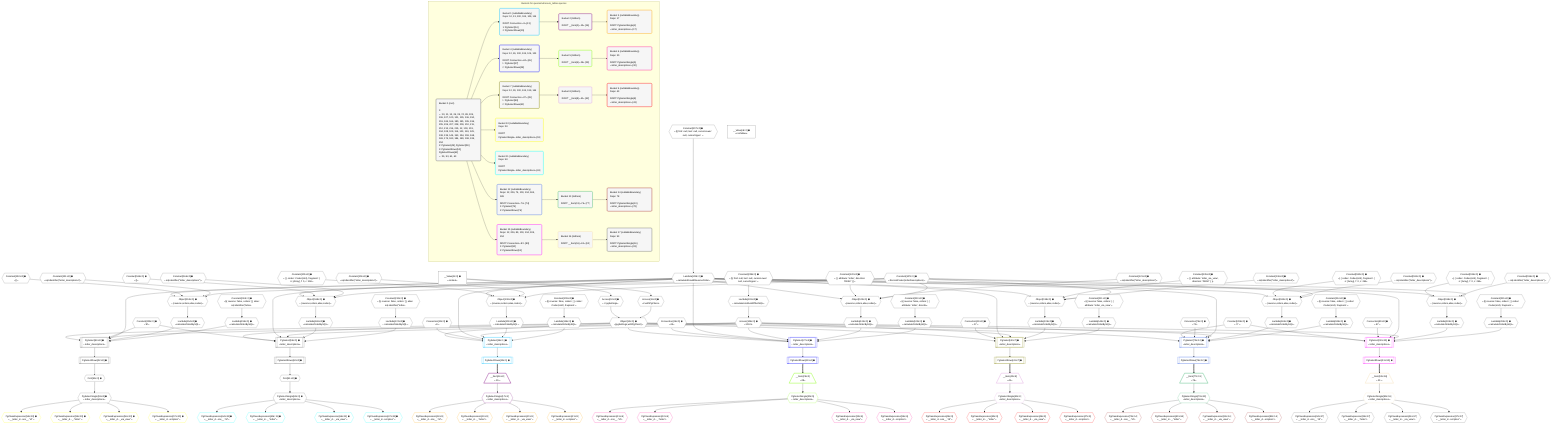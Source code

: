 %%{init: {'themeVariables': { 'fontSize': '12px'}}}%%
graph TD
    classDef path fill:#eee,stroke:#000,color:#000
    classDef plan fill:#fff,stroke-width:1px,color:#000
    classDef itemplan fill:#fff,stroke-width:2px,color:#000
    classDef unbatchedplan fill:#dff,stroke-width:1px,color:#000
    classDef sideeffectplan fill:#fcc,stroke-width:2px,color:#000
    classDef bucket fill:#f6f6f6,color:#000,stroke-width:2px,text-align:left


    %% plan dependencies
    PgSelect49[["PgSelect[49∈0] ➊<br />ᐸletter_descriptionsᐳ"]]:::plan
    Object12{{"Object[12∈0] ➊<br />ᐸ{pgSettings,withPgClient}ᐳ"}}:::plan
    Constant205{{"Constant[205∈0] ➊<br />ᐸ'B'ᐳ"}}:::plan
    Lambda100{{"Lambda[100∈0] ➊<br />ᐸcalculateShouldReverseOrderᐳ"}}:::plan
    Access104{{"Access[104∈0] ➊<br />ᐸ103.0ᐳ"}}:::plan
    Lambda154{{"Lambda[154∈0] ➊<br />ᐸcalculateOrderBySQLᐳ"}}:::plan
    Lambda159{{"Lambda[159∈0] ➊<br />ᐸcalculateOrderBySQLᐳ"}}:::plan
    Object12 & Constant205 & Lambda100 & Access104 & Lambda154 & Lambda159 --> PgSelect49
    PgSelect59[["PgSelect[59∈0] ➊<br />ᐸletter_descriptionsᐳ"]]:::plan
    Lambda169{{"Lambda[169∈0] ➊<br />ᐸcalculateOrderBySQLᐳ"}}:::plan
    Lambda174{{"Lambda[174∈0] ➊<br />ᐸcalculateOrderBySQLᐳ"}}:::plan
    Object12 & Constant205 & Lambda100 & Access104 & Lambda169 & Lambda174 --> PgSelect59
    Object108{{"Object[108∈0] ➊<br />ᐸ{reverse,orders,alias,codec}ᐳ"}}:::plan
    Constant105{{"Constant[105∈0] ➊<br />ᐸ[ { codec: Codec(int4), fragment: { n: [Array], f: 0, c: 266ᐳ"}}:::plan
    Constant106{{"Constant[106∈0] ➊<br />ᐸsql.identifier(”letter_descriptions”)ᐳ"}}:::plan
    Constant107{{"Constant[107∈0] ➊<br />ᐸRecordCodec(letterDescriptions)ᐳ"}}:::plan
    Lambda100 & Constant105 & Constant106 & Constant107 --> Object108
    Object123{{"Object[123∈0] ➊<br />ᐸ{reverse,orders,alias,codec}ᐳ"}}:::plan
    Constant120{{"Constant[120∈0] ➊<br />ᐸ[ { attribute: 'letter', direction: 'DESC' } ]ᐳ"}}:::plan
    Constant121{{"Constant[121∈0] ➊<br />ᐸsql.identifier(”letter_descriptions”)ᐳ"}}:::plan
    Lambda100 & Constant120 & Constant121 & Constant107 --> Object123
    Object138{{"Object[138∈0] ➊<br />ᐸ{reverse,orders,alias,codec}ᐳ"}}:::plan
    Constant135{{"Constant[135∈0] ➊<br />ᐸ[ { attribute: 'letter_via_view', direction: 'DESC' } ]ᐳ"}}:::plan
    Constant136{{"Constant[136∈0] ➊<br />ᐸsql.identifier(”letter_descriptions”)ᐳ"}}:::plan
    Lambda100 & Constant135 & Constant136 & Constant107 --> Object138
    Object153{{"Object[153∈0] ➊<br />ᐸ{reverse,orders,alias,codec}ᐳ"}}:::plan
    Constant150{{"Constant[150∈0] ➊<br />ᐸ[]ᐳ"}}:::plan
    Constant151{{"Constant[151∈0] ➊<br />ᐸsql.identifier(”letter_descriptions”)ᐳ"}}:::plan
    Lambda100 & Constant150 & Constant151 & Constant107 --> Object153
    Object168{{"Object[168∈0] ➊<br />ᐸ{reverse,orders,alias,codec}ᐳ"}}:::plan
    Constant165{{"Constant[165∈0] ➊<br />ᐸ[]ᐳ"}}:::plan
    Constant166{{"Constant[166∈0] ➊<br />ᐸsql.identifier(”letter_descriptions”)ᐳ"}}:::plan
    Lambda100 & Constant165 & Constant166 & Constant107 --> Object168
    Object183{{"Object[183∈0] ➊<br />ᐸ{reverse,orders,alias,codec}ᐳ"}}:::plan
    Constant180{{"Constant[180∈0] ➊<br />ᐸ[ { codec: Codec(int4), fragment: { n: [Array], f: 0, c: 266ᐳ"}}:::plan
    Constant181{{"Constant[181∈0] ➊<br />ᐸsql.identifier(”letter_descriptions”)ᐳ"}}:::plan
    Lambda100 & Constant180 & Constant181 & Constant107 --> Object183
    Object198{{"Object[198∈0] ➊<br />ᐸ{reverse,orders,alias,codec}ᐳ"}}:::plan
    Constant195{{"Constant[195∈0] ➊<br />ᐸ[ { codec: Codec(int4), fragment: { n: [Array], f: 0, c: 266ᐳ"}}:::plan
    Constant196{{"Constant[196∈0] ➊<br />ᐸsql.identifier(”letter_descriptions”)ᐳ"}}:::plan
    Lambda100 & Constant195 & Constant196 & Constant107 --> Object198
    Access10{{"Access[10∈0] ➊<br />ᐸ2.pgSettingsᐳ"}}:::plan
    Access11{{"Access[11∈0] ➊<br />ᐸ2.withPgClientᐳ"}}:::plan
    Access10 & Access11 --> Object12
    __Value2["__Value[2∈0] ➊<br />ᐸcontextᐳ"]:::plan
    __Value2 --> Access10
    __Value2 --> Access11
    First51{{"First[51∈0] ➊"}}:::plan
    PgSelectRows52[["PgSelectRows[52∈0] ➊"]]:::plan
    PgSelectRows52 --> First51
    PgSelect49 --> PgSelectRows52
    PgSelectSingle53{{"PgSelectSingle[53∈0] ➊<br />ᐸletter_descriptionsᐳ"}}:::plan
    First51 --> PgSelectSingle53
    First61{{"First[61∈0] ➊"}}:::plan
    PgSelectRows62[["PgSelectRows[62∈0] ➊"]]:::plan
    PgSelectRows62 --> First61
    PgSelect59 --> PgSelectRows62
    PgSelectSingle63{{"PgSelectSingle[63∈0] ➊<br />ᐸletter_descriptionsᐳ"}}:::plan
    First61 --> PgSelectSingle63
    Constant207{{"Constant[207∈0] ➊<br />ᐸ§{ first: null, last: null, cursorLower: null, cursorUpper: ᐳ"}}:::plan
    Constant207 --> Lambda100
    Lambda103{{"Lambda[103∈0] ➊<br />ᐸcalculateLimitAndOffsetSQLᐳ"}}:::plan
    Constant208{{"Constant[208∈0] ➊<br />ᐸ§{ first: null, last: null, cursorLower: null, cursorUpper: ᐳ"}}:::plan
    Constant208 --> Lambda103
    Lambda103 --> Access104
    Lambda109{{"Lambda[109∈0] ➊<br />ᐸcalculateOrderBySQLᐳ"}}:::plan
    Object108 --> Lambda109
    Lambda114{{"Lambda[114∈0] ➊<br />ᐸcalculateOrderBySQLᐳ"}}:::plan
    Constant209{{"Constant[209∈0] ➊<br />ᐸ§{ reverse: false, orders: [ { codec: Codec(int4), fragment:ᐳ"}}:::plan
    Constant209 --> Lambda114
    Lambda124{{"Lambda[124∈0] ➊<br />ᐸcalculateOrderBySQLᐳ"}}:::plan
    Object123 --> Lambda124
    Lambda129{{"Lambda[129∈0] ➊<br />ᐸcalculateOrderBySQLᐳ"}}:::plan
    Constant210{{"Constant[210∈0] ➊<br />ᐸ§{ reverse: false, orders: [ { attribute: 'letter', directioᐳ"}}:::plan
    Constant210 --> Lambda129
    Lambda139{{"Lambda[139∈0] ➊<br />ᐸcalculateOrderBySQLᐳ"}}:::plan
    Object138 --> Lambda139
    Lambda144{{"Lambda[144∈0] ➊<br />ᐸcalculateOrderBySQLᐳ"}}:::plan
    Constant211{{"Constant[211∈0] ➊<br />ᐸ§{ reverse: false, orders: [ { attribute: 'letter_via_view',ᐳ"}}:::plan
    Constant211 --> Lambda144
    Object153 --> Lambda154
    Constant212{{"Constant[212∈0] ➊<br />ᐸ§{ reverse: false, orders: [], alias: sql.identifier(”letterᐳ"}}:::plan
    Constant212 --> Lambda159
    Object168 --> Lambda169
    Constant213{{"Constant[213∈0] ➊<br />ᐸ§{ reverse: false, orders: [], alias: sql.identifier(”letterᐳ"}}:::plan
    Constant213 --> Lambda174
    Lambda184{{"Lambda[184∈0] ➊<br />ᐸcalculateOrderBySQLᐳ"}}:::plan
    Object183 --> Lambda184
    Lambda189{{"Lambda[189∈0] ➊<br />ᐸcalculateOrderBySQLᐳ"}}:::plan
    Constant214{{"Constant[214∈0] ➊<br />ᐸ§{ reverse: false, orders: [ { codec: Codec(int4), fragment:ᐳ"}}:::plan
    Constant214 --> Lambda189
    Lambda199{{"Lambda[199∈0] ➊<br />ᐸcalculateOrderBySQLᐳ"}}:::plan
    Object198 --> Lambda199
    Lambda204{{"Lambda[204∈0] ➊<br />ᐸcalculateOrderBySQLᐳ"}}:::plan
    Constant215{{"Constant[215∈0] ➊<br />ᐸ§{ reverse: false, orders: [ { codec: Codec(int4), fragment:ᐳ"}}:::plan
    Constant215 --> Lambda204
    __Value4["__Value[4∈0] ➊<br />ᐸrootValueᐳ"]:::plan
    Connection13{{"Connection[13∈0] ➊<br />ᐸ9ᐳ"}}:::plan
    Connection26{{"Connection[26∈0] ➊<br />ᐸ24ᐳ"}}:::plan
    Connection39{{"Connection[39∈0] ➊<br />ᐸ37ᐳ"}}:::plan
    Connection74{{"Connection[74∈0] ➊<br />ᐸ72ᐳ"}}:::plan
    Connection89{{"Connection[89∈0] ➊<br />ᐸ87ᐳ"}}:::plan
    Constant206{{"Constant[206∈0] ➊<br />ᐸ'C'ᐳ"}}:::plan
    PgSelect14[["PgSelect[14∈1] ➊<br />ᐸletter_descriptionsᐳ"]]:::plan
    Object12 & Connection13 & Lambda100 & Access104 & Lambda109 & Lambda114 --> PgSelect14
    PgSelectRows15[["PgSelectRows[15∈1] ➊"]]:::plan
    PgSelect14 --> PgSelectRows15
    __Item16[/"__Item[16∈2]<br />ᐸ15ᐳ"\]:::itemplan
    PgSelectRows15 ==> __Item16
    PgSelectSingle17{{"PgSelectSingle[17∈2]<br />ᐸletter_descriptionsᐳ"}}:::plan
    __Item16 --> PgSelectSingle17
    PgClassExpression18{{"PgClassExpression[18∈3]<br />ᐸ__letter_d...ons__.”id”ᐳ"}}:::plan
    PgSelectSingle17 --> PgClassExpression18
    PgClassExpression19{{"PgClassExpression[19∈3]<br />ᐸ__letter_d..._.”letter”ᐳ"}}:::plan
    PgSelectSingle17 --> PgClassExpression19
    PgClassExpression20{{"PgClassExpression[20∈3]<br />ᐸ__letter_d..._via_view”ᐳ"}}:::plan
    PgSelectSingle17 --> PgClassExpression20
    PgClassExpression21{{"PgClassExpression[21∈3]<br />ᐸ__letter_d...scription”ᐳ"}}:::plan
    PgSelectSingle17 --> PgClassExpression21
    PgSelect27[["PgSelect[27∈4] ➊<br />ᐸletter_descriptionsᐳ"]]:::plan
    Object12 & Connection26 & Lambda100 & Access104 & Lambda124 & Lambda129 --> PgSelect27
    PgSelectRows28[["PgSelectRows[28∈4] ➊"]]:::plan
    PgSelect27 --> PgSelectRows28
    __Item29[/"__Item[29∈5]<br />ᐸ28ᐳ"\]:::itemplan
    PgSelectRows28 ==> __Item29
    PgSelectSingle30{{"PgSelectSingle[30∈5]<br />ᐸletter_descriptionsᐳ"}}:::plan
    __Item29 --> PgSelectSingle30
    PgClassExpression31{{"PgClassExpression[31∈6]<br />ᐸ__letter_d...ons__.”id”ᐳ"}}:::plan
    PgSelectSingle30 --> PgClassExpression31
    PgClassExpression32{{"PgClassExpression[32∈6]<br />ᐸ__letter_d..._.”letter”ᐳ"}}:::plan
    PgSelectSingle30 --> PgClassExpression32
    PgClassExpression33{{"PgClassExpression[33∈6]<br />ᐸ__letter_d..._via_view”ᐳ"}}:::plan
    PgSelectSingle30 --> PgClassExpression33
    PgClassExpression34{{"PgClassExpression[34∈6]<br />ᐸ__letter_d...scription”ᐳ"}}:::plan
    PgSelectSingle30 --> PgClassExpression34
    PgSelect40[["PgSelect[40∈7] ➊<br />ᐸletter_descriptionsᐳ"]]:::plan
    Object12 & Connection39 & Lambda100 & Access104 & Lambda139 & Lambda144 --> PgSelect40
    PgSelectRows41[["PgSelectRows[41∈7] ➊"]]:::plan
    PgSelect40 --> PgSelectRows41
    __Item42[/"__Item[42∈8]<br />ᐸ41ᐳ"\]:::itemplan
    PgSelectRows41 ==> __Item42
    PgSelectSingle43{{"PgSelectSingle[43∈8]<br />ᐸletter_descriptionsᐳ"}}:::plan
    __Item42 --> PgSelectSingle43
    PgClassExpression44{{"PgClassExpression[44∈9]<br />ᐸ__letter_d...ons__.”id”ᐳ"}}:::plan
    PgSelectSingle43 --> PgClassExpression44
    PgClassExpression45{{"PgClassExpression[45∈9]<br />ᐸ__letter_d..._.”letter”ᐳ"}}:::plan
    PgSelectSingle43 --> PgClassExpression45
    PgClassExpression46{{"PgClassExpression[46∈9]<br />ᐸ__letter_d..._via_view”ᐳ"}}:::plan
    PgSelectSingle43 --> PgClassExpression46
    PgClassExpression47{{"PgClassExpression[47∈9]<br />ᐸ__letter_d...scription”ᐳ"}}:::plan
    PgSelectSingle43 --> PgClassExpression47
    PgClassExpression54{{"PgClassExpression[54∈10] ➊<br />ᐸ__letter_d...ons__.”id”ᐳ"}}:::plan
    PgSelectSingle53 --> PgClassExpression54
    PgClassExpression55{{"PgClassExpression[55∈10] ➊<br />ᐸ__letter_d..._.”letter”ᐳ"}}:::plan
    PgSelectSingle53 --> PgClassExpression55
    PgClassExpression56{{"PgClassExpression[56∈10] ➊<br />ᐸ__letter_d..._via_view”ᐳ"}}:::plan
    PgSelectSingle53 --> PgClassExpression56
    PgClassExpression57{{"PgClassExpression[57∈10] ➊<br />ᐸ__letter_d...scription”ᐳ"}}:::plan
    PgSelectSingle53 --> PgClassExpression57
    PgClassExpression64{{"PgClassExpression[64∈11] ➊<br />ᐸ__letter_d...ons__.”id”ᐳ"}}:::plan
    PgSelectSingle63 --> PgClassExpression64
    PgClassExpression65{{"PgClassExpression[65∈11] ➊<br />ᐸ__letter_d..._.”letter”ᐳ"}}:::plan
    PgSelectSingle63 --> PgClassExpression65
    PgClassExpression66{{"PgClassExpression[66∈11] ➊<br />ᐸ__letter_d..._via_view”ᐳ"}}:::plan
    PgSelectSingle63 --> PgClassExpression66
    PgClassExpression67{{"PgClassExpression[67∈11] ➊<br />ᐸ__letter_d...scription”ᐳ"}}:::plan
    PgSelectSingle63 --> PgClassExpression67
    PgSelect75[["PgSelect[75∈12] ➊<br />ᐸletter_descriptionsᐳ"]]:::plan
    Object12 & Constant206 & Connection74 & Lambda100 & Access104 & Lambda184 & Lambda189 --> PgSelect75
    PgSelectRows76[["PgSelectRows[76∈12] ➊"]]:::plan
    PgSelect75 --> PgSelectRows76
    __Item77[/"__Item[77∈13]<br />ᐸ76ᐳ"\]:::itemplan
    PgSelectRows76 ==> __Item77
    PgSelectSingle78{{"PgSelectSingle[78∈13]<br />ᐸletter_descriptionsᐳ"}}:::plan
    __Item77 --> PgSelectSingle78
    PgClassExpression79{{"PgClassExpression[79∈14]<br />ᐸ__letter_d...ons__.”id”ᐳ"}}:::plan
    PgSelectSingle78 --> PgClassExpression79
    PgClassExpression80{{"PgClassExpression[80∈14]<br />ᐸ__letter_d..._.”letter”ᐳ"}}:::plan
    PgSelectSingle78 --> PgClassExpression80
    PgClassExpression81{{"PgClassExpression[81∈14]<br />ᐸ__letter_d..._via_view”ᐳ"}}:::plan
    PgSelectSingle78 --> PgClassExpression81
    PgClassExpression82{{"PgClassExpression[82∈14]<br />ᐸ__letter_d...scription”ᐳ"}}:::plan
    PgSelectSingle78 --> PgClassExpression82
    PgSelect90[["PgSelect[90∈15] ➊<br />ᐸletter_descriptionsᐳ"]]:::plan
    Object12 & Constant206 & Connection89 & Lambda100 & Access104 & Lambda199 & Lambda204 --> PgSelect90
    PgSelectRows91[["PgSelectRows[91∈15] ➊"]]:::plan
    PgSelect90 --> PgSelectRows91
    __Item92[/"__Item[92∈16]<br />ᐸ91ᐳ"\]:::itemplan
    PgSelectRows91 ==> __Item92
    PgSelectSingle93{{"PgSelectSingle[93∈16]<br />ᐸletter_descriptionsᐳ"}}:::plan
    __Item92 --> PgSelectSingle93
    PgClassExpression94{{"PgClassExpression[94∈17]<br />ᐸ__letter_d...ons__.”id”ᐳ"}}:::plan
    PgSelectSingle93 --> PgClassExpression94
    PgClassExpression95{{"PgClassExpression[95∈17]<br />ᐸ__letter_d..._.”letter”ᐳ"}}:::plan
    PgSelectSingle93 --> PgClassExpression95
    PgClassExpression96{{"PgClassExpression[96∈17]<br />ᐸ__letter_d..._via_view”ᐳ"}}:::plan
    PgSelectSingle93 --> PgClassExpression96
    PgClassExpression97{{"PgClassExpression[97∈17]<br />ᐸ__letter_d...scription”ᐳ"}}:::plan
    PgSelectSingle93 --> PgClassExpression97

    %% define steps

    subgraph "Buckets for queries/v4/enum_tables.queries"
    Bucket0("Bucket 0 (root)<br /><br />1: <br />ᐳ: 10, 11, 13, 26, 39, 74, 89, 105, 106, 107, 120, 121, 135, 136, 150, 151, 165, 166, 180, 181, 195, 196, 205, 206, 207, 208, 209, 210, 211, 212, 213, 214, 215, 12, 100, 103, 104, 108, 109, 114, 123, 124, 129, 138, 139, 144, 153, 154, 159, 168, 169, 174, 183, 184, 189, 198, 199, 204<br />2: PgSelect[49], PgSelect[59]<br />3: PgSelectRows[52], PgSelectRows[62]<br />ᐳ: 51, 53, 61, 63"):::bucket
    classDef bucket0 stroke:#696969
    class Bucket0,__Value2,__Value4,Access10,Access11,Object12,Connection13,Connection26,Connection39,PgSelect49,First51,PgSelectRows52,PgSelectSingle53,PgSelect59,First61,PgSelectRows62,PgSelectSingle63,Connection74,Connection89,Lambda100,Lambda103,Access104,Constant105,Constant106,Constant107,Object108,Lambda109,Lambda114,Constant120,Constant121,Object123,Lambda124,Lambda129,Constant135,Constant136,Object138,Lambda139,Lambda144,Constant150,Constant151,Object153,Lambda154,Lambda159,Constant165,Constant166,Object168,Lambda169,Lambda174,Constant180,Constant181,Object183,Lambda184,Lambda189,Constant195,Constant196,Object198,Lambda199,Lambda204,Constant205,Constant206,Constant207,Constant208,Constant209,Constant210,Constant211,Constant212,Constant213,Constant214,Constant215 bucket0
    Bucket1("Bucket 1 (nullableBoundary)<br />Deps: 12, 13, 100, 104, 109, 114<br /><br />ROOT Connectionᐸ9ᐳ[13]<br />1: PgSelect[14]<br />2: PgSelectRows[15]"):::bucket
    classDef bucket1 stroke:#00bfff
    class Bucket1,PgSelect14,PgSelectRows15 bucket1
    Bucket2("Bucket 2 (listItem)<br /><br />ROOT __Item{2}ᐸ15ᐳ[16]"):::bucket
    classDef bucket2 stroke:#7f007f
    class Bucket2,__Item16,PgSelectSingle17 bucket2
    Bucket3("Bucket 3 (nullableBoundary)<br />Deps: 17<br /><br />ROOT PgSelectSingle{2}ᐸletter_descriptionsᐳ[17]"):::bucket
    classDef bucket3 stroke:#ffa500
    class Bucket3,PgClassExpression18,PgClassExpression19,PgClassExpression20,PgClassExpression21 bucket3
    Bucket4("Bucket 4 (nullableBoundary)<br />Deps: 12, 26, 100, 104, 124, 129<br /><br />ROOT Connectionᐸ24ᐳ[26]<br />1: PgSelect[27]<br />2: PgSelectRows[28]"):::bucket
    classDef bucket4 stroke:#0000ff
    class Bucket4,PgSelect27,PgSelectRows28 bucket4
    Bucket5("Bucket 5 (listItem)<br /><br />ROOT __Item{5}ᐸ28ᐳ[29]"):::bucket
    classDef bucket5 stroke:#7fff00
    class Bucket5,__Item29,PgSelectSingle30 bucket5
    Bucket6("Bucket 6 (nullableBoundary)<br />Deps: 30<br /><br />ROOT PgSelectSingle{5}ᐸletter_descriptionsᐳ[30]"):::bucket
    classDef bucket6 stroke:#ff1493
    class Bucket6,PgClassExpression31,PgClassExpression32,PgClassExpression33,PgClassExpression34 bucket6
    Bucket7("Bucket 7 (nullableBoundary)<br />Deps: 12, 39, 100, 104, 139, 144<br /><br />ROOT Connectionᐸ37ᐳ[39]<br />1: PgSelect[40]<br />2: PgSelectRows[41]"):::bucket
    classDef bucket7 stroke:#808000
    class Bucket7,PgSelect40,PgSelectRows41 bucket7
    Bucket8("Bucket 8 (listItem)<br /><br />ROOT __Item{8}ᐸ41ᐳ[42]"):::bucket
    classDef bucket8 stroke:#dda0dd
    class Bucket8,__Item42,PgSelectSingle43 bucket8
    Bucket9("Bucket 9 (nullableBoundary)<br />Deps: 43<br /><br />ROOT PgSelectSingle{8}ᐸletter_descriptionsᐳ[43]"):::bucket
    classDef bucket9 stroke:#ff0000
    class Bucket9,PgClassExpression44,PgClassExpression45,PgClassExpression46,PgClassExpression47 bucket9
    Bucket10("Bucket 10 (nullableBoundary)<br />Deps: 53<br /><br />ROOT PgSelectSingleᐸletter_descriptionsᐳ[53]"):::bucket
    classDef bucket10 stroke:#ffff00
    class Bucket10,PgClassExpression54,PgClassExpression55,PgClassExpression56,PgClassExpression57 bucket10
    Bucket11("Bucket 11 (nullableBoundary)<br />Deps: 63<br /><br />ROOT PgSelectSingleᐸletter_descriptionsᐳ[63]"):::bucket
    classDef bucket11 stroke:#00ffff
    class Bucket11,PgClassExpression64,PgClassExpression65,PgClassExpression66,PgClassExpression67 bucket11
    Bucket12("Bucket 12 (nullableBoundary)<br />Deps: 12, 206, 74, 100, 104, 184, 189<br /><br />ROOT Connectionᐸ72ᐳ[74]<br />1: PgSelect[75]<br />2: PgSelectRows[76]"):::bucket
    classDef bucket12 stroke:#4169e1
    class Bucket12,PgSelect75,PgSelectRows76 bucket12
    Bucket13("Bucket 13 (listItem)<br /><br />ROOT __Item{13}ᐸ76ᐳ[77]"):::bucket
    classDef bucket13 stroke:#3cb371
    class Bucket13,__Item77,PgSelectSingle78 bucket13
    Bucket14("Bucket 14 (nullableBoundary)<br />Deps: 78<br /><br />ROOT PgSelectSingle{13}ᐸletter_descriptionsᐳ[78]"):::bucket
    classDef bucket14 stroke:#a52a2a
    class Bucket14,PgClassExpression79,PgClassExpression80,PgClassExpression81,PgClassExpression82 bucket14
    Bucket15("Bucket 15 (nullableBoundary)<br />Deps: 12, 206, 89, 100, 104, 199, 204<br /><br />ROOT Connectionᐸ87ᐳ[89]<br />1: PgSelect[90]<br />2: PgSelectRows[91]"):::bucket
    classDef bucket15 stroke:#ff00ff
    class Bucket15,PgSelect90,PgSelectRows91 bucket15
    Bucket16("Bucket 16 (listItem)<br /><br />ROOT __Item{16}ᐸ91ᐳ[92]"):::bucket
    classDef bucket16 stroke:#f5deb3
    class Bucket16,__Item92,PgSelectSingle93 bucket16
    Bucket17("Bucket 17 (nullableBoundary)<br />Deps: 93<br /><br />ROOT PgSelectSingle{16}ᐸletter_descriptionsᐳ[93]"):::bucket
    classDef bucket17 stroke:#696969
    class Bucket17,PgClassExpression94,PgClassExpression95,PgClassExpression96,PgClassExpression97 bucket17
    Bucket0 --> Bucket1 & Bucket4 & Bucket7 & Bucket10 & Bucket11 & Bucket12 & Bucket15
    Bucket1 --> Bucket2
    Bucket2 --> Bucket3
    Bucket4 --> Bucket5
    Bucket5 --> Bucket6
    Bucket7 --> Bucket8
    Bucket8 --> Bucket9
    Bucket12 --> Bucket13
    Bucket13 --> Bucket14
    Bucket15 --> Bucket16
    Bucket16 --> Bucket17
    end